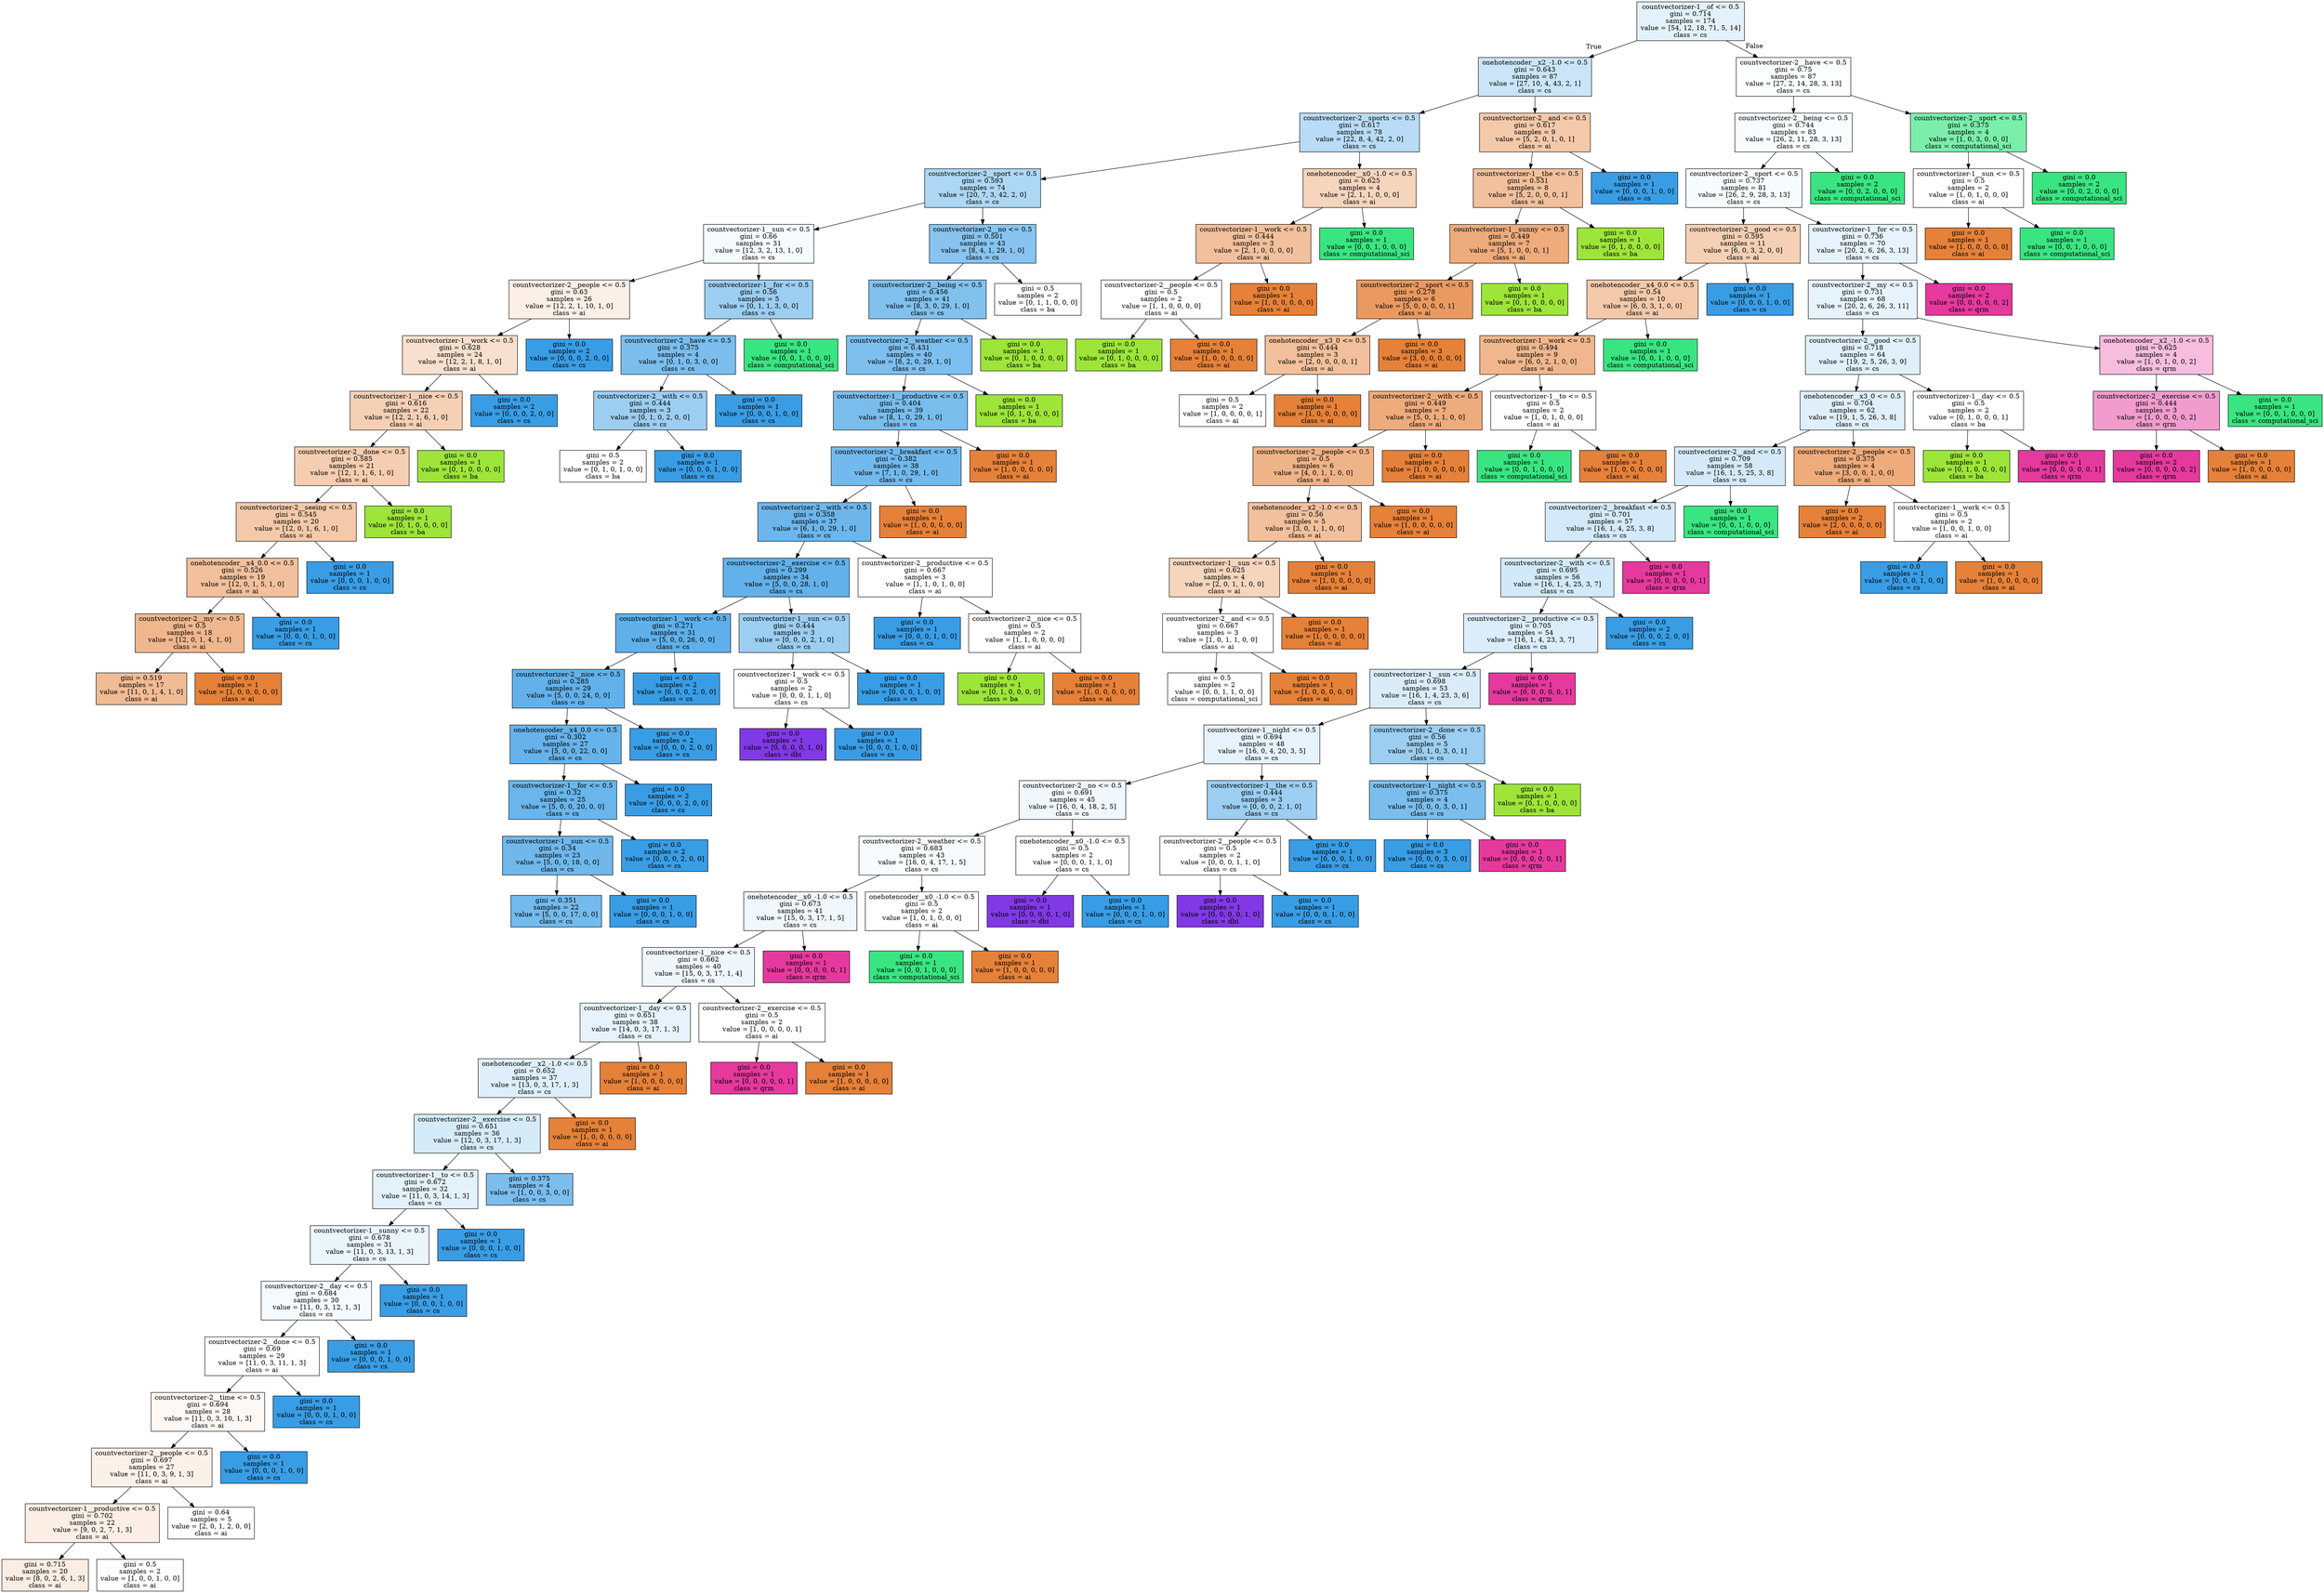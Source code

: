 digraph Tree {
node [shape=box, style="filled", color="black"] ;
0 [label="countvectorizer-1__of <= 0.5\ngini = 0.714\nsamples = 174\nvalue = [54, 12, 18, 71, 5, 14]\nclass = cs", fillcolor="#e3f1fb"] ;
1 [label="onehotencoder__x2_-1.0 <= 0.5\ngini = 0.643\nsamples = 87\nvalue = [27, 10, 4, 43, 2, 1]\nclass = cs", fillcolor="#cae5f8"] ;
0 -> 1 [labeldistance=2.5, labelangle=45, headlabel="True"] ;
2 [label="countvectorizer-2__sports <= 0.5\ngini = 0.617\nsamples = 78\nvalue = [22, 8, 4, 42, 2, 0]\nclass = cs", fillcolor="#b8dcf6"] ;
1 -> 2 ;
3 [label="countvectorizer-2__sport <= 0.5\ngini = 0.593\nsamples = 74\nvalue = [20, 7, 3, 42, 2, 0]\nclass = cs", fillcolor="#aed7f4"] ;
2 -> 3 ;
4 [label="countvectorizer-1__sun <= 0.5\ngini = 0.66\nsamples = 31\nvalue = [12, 3, 2, 13, 1, 0]\nclass = cs", fillcolor="#f5fafe"] ;
3 -> 4 ;
5 [label="countvectorizer-2__people <= 0.5\ngini = 0.63\nsamples = 26\nvalue = [12, 2, 1, 10, 1, 0]\nclass = ai", fillcolor="#fcefe6"] ;
4 -> 5 ;
6 [label="countvectorizer-1__work <= 0.5\ngini = 0.628\nsamples = 24\nvalue = [12, 2, 1, 8, 1, 0]\nclass = ai", fillcolor="#f8e0ce"] ;
5 -> 6 ;
7 [label="countvectorizer-1__nice <= 0.5\ngini = 0.616\nsamples = 22\nvalue = [12, 2, 1, 6, 1, 0]\nclass = ai", fillcolor="#f5d0b5"] ;
6 -> 7 ;
8 [label="countvectorizer-2__done <= 0.5\ngini = 0.585\nsamples = 21\nvalue = [12, 1, 1, 6, 1, 0]\nclass = ai", fillcolor="#f5cdb0"] ;
7 -> 8 ;
9 [label="countvectorizer-2__seeing <= 0.5\ngini = 0.545\nsamples = 20\nvalue = [12, 0, 1, 6, 1, 0]\nclass = ai", fillcolor="#f4c9aa"] ;
8 -> 9 ;
10 [label="onehotencoder__x4_0.0 <= 0.5\ngini = 0.526\nsamples = 19\nvalue = [12, 0, 1, 5, 1, 0]\nclass = ai", fillcolor="#f2c09c"] ;
9 -> 10 ;
11 [label="countvectorizer-2__my <= 0.5\ngini = 0.5\nsamples = 18\nvalue = [12, 0, 1, 4, 1, 0]\nclass = ai", fillcolor="#f0b78e"] ;
10 -> 11 ;
12 [label="gini = 0.519\nsamples = 17\nvalue = [11, 0, 1, 4, 1, 0]\nclass = ai", fillcolor="#f1bb94"] ;
11 -> 12 ;
13 [label="gini = 0.0\nsamples = 1\nvalue = [1, 0, 0, 0, 0, 0]\nclass = ai", fillcolor="#e58139"] ;
11 -> 13 ;
14 [label="gini = 0.0\nsamples = 1\nvalue = [0, 0, 0, 1, 0, 0]\nclass = cs", fillcolor="#399de5"] ;
10 -> 14 ;
15 [label="gini = 0.0\nsamples = 1\nvalue = [0, 0, 0, 1, 0, 0]\nclass = cs", fillcolor="#399de5"] ;
9 -> 15 ;
16 [label="gini = 0.0\nsamples = 1\nvalue = [0, 1, 0, 0, 0, 0]\nclass = ba", fillcolor="#9de539"] ;
8 -> 16 ;
17 [label="gini = 0.0\nsamples = 1\nvalue = [0, 1, 0, 0, 0, 0]\nclass = ba", fillcolor="#9de539"] ;
7 -> 17 ;
18 [label="gini = 0.0\nsamples = 2\nvalue = [0, 0, 0, 2, 0, 0]\nclass = cs", fillcolor="#399de5"] ;
6 -> 18 ;
19 [label="gini = 0.0\nsamples = 2\nvalue = [0, 0, 0, 2, 0, 0]\nclass = cs", fillcolor="#399de5"] ;
5 -> 19 ;
20 [label="countvectorizer-1__for <= 0.5\ngini = 0.56\nsamples = 5\nvalue = [0, 1, 1, 3, 0, 0]\nclass = cs", fillcolor="#9ccef2"] ;
4 -> 20 ;
21 [label="countvectorizer-2__have <= 0.5\ngini = 0.375\nsamples = 4\nvalue = [0, 1, 0, 3, 0, 0]\nclass = cs", fillcolor="#7bbeee"] ;
20 -> 21 ;
22 [label="countvectorizer-2__with <= 0.5\ngini = 0.444\nsamples = 3\nvalue = [0, 1, 0, 2, 0, 0]\nclass = cs", fillcolor="#9ccef2"] ;
21 -> 22 ;
23 [label="gini = 0.5\nsamples = 2\nvalue = [0, 1, 0, 1, 0, 0]\nclass = ba", fillcolor="#ffffff"] ;
22 -> 23 ;
24 [label="gini = 0.0\nsamples = 1\nvalue = [0, 0, 0, 1, 0, 0]\nclass = cs", fillcolor="#399de5"] ;
22 -> 24 ;
25 [label="gini = 0.0\nsamples = 1\nvalue = [0, 0, 0, 1, 0, 0]\nclass = cs", fillcolor="#399de5"] ;
21 -> 25 ;
26 [label="gini = 0.0\nsamples = 1\nvalue = [0, 0, 1, 0, 0, 0]\nclass = computational_sci", fillcolor="#39e581"] ;
20 -> 26 ;
27 [label="countvectorizer-2__no <= 0.5\ngini = 0.501\nsamples = 43\nvalue = [8, 4, 1, 29, 1, 0]\nclass = cs", fillcolor="#88c4ef"] ;
3 -> 27 ;
28 [label="countvectorizer-2__being <= 0.5\ngini = 0.456\nsamples = 41\nvalue = [8, 3, 0, 29, 1, 0]\nclass = cs", fillcolor="#81c1ee"] ;
27 -> 28 ;
29 [label="countvectorizer-2__weather <= 0.5\ngini = 0.431\nsamples = 40\nvalue = [8, 2, 0, 29, 1, 0]\nclass = cs", fillcolor="#7dbfee"] ;
28 -> 29 ;
30 [label="countvectorizer-1__productive <= 0.5\ngini = 0.404\nsamples = 39\nvalue = [8, 1, 0, 29, 1, 0]\nclass = cs", fillcolor="#79bded"] ;
29 -> 30 ;
31 [label="countvectorizer-2__breakfast <= 0.5\ngini = 0.382\nsamples = 38\nvalue = [7, 1, 0, 29, 1, 0]\nclass = cs", fillcolor="#72b9ed"] ;
30 -> 31 ;
32 [label="countvectorizer-2__with <= 0.5\ngini = 0.358\nsamples = 37\nvalue = [6, 1, 0, 29, 1, 0]\nclass = cs", fillcolor="#6cb6ec"] ;
31 -> 32 ;
33 [label="countvectorizer-2__exercise <= 0.5\ngini = 0.299\nsamples = 34\nvalue = [5, 0, 0, 28, 1, 0]\nclass = cs", fillcolor="#62b1ea"] ;
32 -> 33 ;
34 [label="countvectorizer-1__work <= 0.5\ngini = 0.271\nsamples = 31\nvalue = [5, 0, 0, 26, 0, 0]\nclass = cs", fillcolor="#5fb0ea"] ;
33 -> 34 ;
35 [label="countvectorizer-2__nice <= 0.5\ngini = 0.285\nsamples = 29\nvalue = [5, 0, 0, 24, 0, 0]\nclass = cs", fillcolor="#62b1ea"] ;
34 -> 35 ;
36 [label="onehotencoder__x4_0.0 <= 0.5\ngini = 0.302\nsamples = 27\nvalue = [5, 0, 0, 22, 0, 0]\nclass = cs", fillcolor="#66b3eb"] ;
35 -> 36 ;
37 [label="countvectorizer-1__for <= 0.5\ngini = 0.32\nsamples = 25\nvalue = [5, 0, 0, 20, 0, 0]\nclass = cs", fillcolor="#6ab6ec"] ;
36 -> 37 ;
38 [label="countvectorizer-1__sun <= 0.5\ngini = 0.34\nsamples = 23\nvalue = [5, 0, 0, 18, 0, 0]\nclass = cs", fillcolor="#70b8ec"] ;
37 -> 38 ;
39 [label="gini = 0.351\nsamples = 22\nvalue = [5, 0, 0, 17, 0, 0]\nclass = cs", fillcolor="#73baed"] ;
38 -> 39 ;
40 [label="gini = 0.0\nsamples = 1\nvalue = [0, 0, 0, 1, 0, 0]\nclass = cs", fillcolor="#399de5"] ;
38 -> 40 ;
41 [label="gini = 0.0\nsamples = 2\nvalue = [0, 0, 0, 2, 0, 0]\nclass = cs", fillcolor="#399de5"] ;
37 -> 41 ;
42 [label="gini = 0.0\nsamples = 2\nvalue = [0, 0, 0, 2, 0, 0]\nclass = cs", fillcolor="#399de5"] ;
36 -> 42 ;
43 [label="gini = 0.0\nsamples = 2\nvalue = [0, 0, 0, 2, 0, 0]\nclass = cs", fillcolor="#399de5"] ;
35 -> 43 ;
44 [label="gini = 0.0\nsamples = 2\nvalue = [0, 0, 0, 2, 0, 0]\nclass = cs", fillcolor="#399de5"] ;
34 -> 44 ;
45 [label="countvectorizer-1__sun <= 0.5\ngini = 0.444\nsamples = 3\nvalue = [0, 0, 0, 2, 1, 0]\nclass = cs", fillcolor="#9ccef2"] ;
33 -> 45 ;
46 [label="countvectorizer-1__work <= 0.5\ngini = 0.5\nsamples = 2\nvalue = [0, 0, 0, 1, 1, 0]\nclass = cs", fillcolor="#ffffff"] ;
45 -> 46 ;
47 [label="gini = 0.0\nsamples = 1\nvalue = [0, 0, 0, 0, 1, 0]\nclass = dbi", fillcolor="#8139e5"] ;
46 -> 47 ;
48 [label="gini = 0.0\nsamples = 1\nvalue = [0, 0, 0, 1, 0, 0]\nclass = cs", fillcolor="#399de5"] ;
46 -> 48 ;
49 [label="gini = 0.0\nsamples = 1\nvalue = [0, 0, 0, 1, 0, 0]\nclass = cs", fillcolor="#399de5"] ;
45 -> 49 ;
50 [label="countvectorizer-2__productive <= 0.5\ngini = 0.667\nsamples = 3\nvalue = [1, 1, 0, 1, 0, 0]\nclass = ai", fillcolor="#ffffff"] ;
32 -> 50 ;
51 [label="gini = 0.0\nsamples = 1\nvalue = [0, 0, 0, 1, 0, 0]\nclass = cs", fillcolor="#399de5"] ;
50 -> 51 ;
52 [label="countvectorizer-2__nice <= 0.5\ngini = 0.5\nsamples = 2\nvalue = [1, 1, 0, 0, 0, 0]\nclass = ai", fillcolor="#ffffff"] ;
50 -> 52 ;
53 [label="gini = 0.0\nsamples = 1\nvalue = [0, 1, 0, 0, 0, 0]\nclass = ba", fillcolor="#9de539"] ;
52 -> 53 ;
54 [label="gini = 0.0\nsamples = 1\nvalue = [1, 0, 0, 0, 0, 0]\nclass = ai", fillcolor="#e58139"] ;
52 -> 54 ;
55 [label="gini = 0.0\nsamples = 1\nvalue = [1, 0, 0, 0, 0, 0]\nclass = ai", fillcolor="#e58139"] ;
31 -> 55 ;
56 [label="gini = 0.0\nsamples = 1\nvalue = [1, 0, 0, 0, 0, 0]\nclass = ai", fillcolor="#e58139"] ;
30 -> 56 ;
57 [label="gini = 0.0\nsamples = 1\nvalue = [0, 1, 0, 0, 0, 0]\nclass = ba", fillcolor="#9de539"] ;
29 -> 57 ;
58 [label="gini = 0.0\nsamples = 1\nvalue = [0, 1, 0, 0, 0, 0]\nclass = ba", fillcolor="#9de539"] ;
28 -> 58 ;
59 [label="gini = 0.5\nsamples = 2\nvalue = [0, 1, 1, 0, 0, 0]\nclass = ba", fillcolor="#ffffff"] ;
27 -> 59 ;
60 [label="onehotencoder__x0_-1.0 <= 0.5\ngini = 0.625\nsamples = 4\nvalue = [2, 1, 1, 0, 0, 0]\nclass = ai", fillcolor="#f6d5bd"] ;
2 -> 60 ;
61 [label="countvectorizer-1__work <= 0.5\ngini = 0.444\nsamples = 3\nvalue = [2, 1, 0, 0, 0, 0]\nclass = ai", fillcolor="#f2c09c"] ;
60 -> 61 ;
62 [label="countvectorizer-2__people <= 0.5\ngini = 0.5\nsamples = 2\nvalue = [1, 1, 0, 0, 0, 0]\nclass = ai", fillcolor="#ffffff"] ;
61 -> 62 ;
63 [label="gini = 0.0\nsamples = 1\nvalue = [0, 1, 0, 0, 0, 0]\nclass = ba", fillcolor="#9de539"] ;
62 -> 63 ;
64 [label="gini = 0.0\nsamples = 1\nvalue = [1, 0, 0, 0, 0, 0]\nclass = ai", fillcolor="#e58139"] ;
62 -> 64 ;
65 [label="gini = 0.0\nsamples = 1\nvalue = [1, 0, 0, 0, 0, 0]\nclass = ai", fillcolor="#e58139"] ;
61 -> 65 ;
66 [label="gini = 0.0\nsamples = 1\nvalue = [0, 0, 1, 0, 0, 0]\nclass = computational_sci", fillcolor="#39e581"] ;
60 -> 66 ;
67 [label="countvectorizer-2__and <= 0.5\ngini = 0.617\nsamples = 9\nvalue = [5, 2, 0, 1, 0, 1]\nclass = ai", fillcolor="#f4c9aa"] ;
1 -> 67 ;
68 [label="countvectorizer-1__the <= 0.5\ngini = 0.531\nsamples = 8\nvalue = [5, 2, 0, 0, 0, 1]\nclass = ai", fillcolor="#f2c09c"] ;
67 -> 68 ;
69 [label="countvectorizer-1__sunny <= 0.5\ngini = 0.449\nsamples = 7\nvalue = [5, 1, 0, 0, 0, 1]\nclass = ai", fillcolor="#eeab7b"] ;
68 -> 69 ;
70 [label="countvectorizer-2__sport <= 0.5\ngini = 0.278\nsamples = 6\nvalue = [5, 0, 0, 0, 0, 1]\nclass = ai", fillcolor="#ea9a61"] ;
69 -> 70 ;
71 [label="onehotencoder__x3_0 <= 0.5\ngini = 0.444\nsamples = 3\nvalue = [2, 0, 0, 0, 0, 1]\nclass = ai", fillcolor="#f2c09c"] ;
70 -> 71 ;
72 [label="gini = 0.5\nsamples = 2\nvalue = [1, 0, 0, 0, 0, 1]\nclass = ai", fillcolor="#ffffff"] ;
71 -> 72 ;
73 [label="gini = 0.0\nsamples = 1\nvalue = [1, 0, 0, 0, 0, 0]\nclass = ai", fillcolor="#e58139"] ;
71 -> 73 ;
74 [label="gini = 0.0\nsamples = 3\nvalue = [3, 0, 0, 0, 0, 0]\nclass = ai", fillcolor="#e58139"] ;
70 -> 74 ;
75 [label="gini = 0.0\nsamples = 1\nvalue = [0, 1, 0, 0, 0, 0]\nclass = ba", fillcolor="#9de539"] ;
69 -> 75 ;
76 [label="gini = 0.0\nsamples = 1\nvalue = [0, 1, 0, 0, 0, 0]\nclass = ba", fillcolor="#9de539"] ;
68 -> 76 ;
77 [label="gini = 0.0\nsamples = 1\nvalue = [0, 0, 0, 1, 0, 0]\nclass = cs", fillcolor="#399de5"] ;
67 -> 77 ;
78 [label="countvectorizer-2__have <= 0.5\ngini = 0.75\nsamples = 87\nvalue = [27, 2, 14, 28, 3, 13]\nclass = cs", fillcolor="#fcfdff"] ;
0 -> 78 [labeldistance=2.5, labelangle=-45, headlabel="False"] ;
79 [label="countvectorizer-2__being <= 0.5\ngini = 0.744\nsamples = 83\nvalue = [26, 2, 11, 28, 3, 13]\nclass = cs", fillcolor="#f8fcfe"] ;
78 -> 79 ;
80 [label="countvectorizer-2__sport <= 0.5\ngini = 0.737\nsamples = 81\nvalue = [26, 2, 9, 28, 3, 13]\nclass = cs", fillcolor="#f8fbfe"] ;
79 -> 80 ;
81 [label="countvectorizer-2__good <= 0.5\ngini = 0.595\nsamples = 11\nvalue = [6, 0, 3, 2, 0, 0]\nclass = ai", fillcolor="#f5d0b5"] ;
80 -> 81 ;
82 [label="onehotencoder__x4_0.0 <= 0.5\ngini = 0.54\nsamples = 10\nvalue = [6, 0, 3, 1, 0, 0]\nclass = ai", fillcolor="#f4c9aa"] ;
81 -> 82 ;
83 [label="countvectorizer-1__work <= 0.5\ngini = 0.494\nsamples = 9\nvalue = [6, 0, 2, 1, 0, 0]\nclass = ai", fillcolor="#f0b78e"] ;
82 -> 83 ;
84 [label="countvectorizer-2__with <= 0.5\ngini = 0.449\nsamples = 7\nvalue = [5, 0, 1, 1, 0, 0]\nclass = ai", fillcolor="#eeab7b"] ;
83 -> 84 ;
85 [label="countvectorizer-2__people <= 0.5\ngini = 0.5\nsamples = 6\nvalue = [4, 0, 1, 1, 0, 0]\nclass = ai", fillcolor="#efb388"] ;
84 -> 85 ;
86 [label="onehotencoder__x2_-1.0 <= 0.5\ngini = 0.56\nsamples = 5\nvalue = [3, 0, 1, 1, 0, 0]\nclass = ai", fillcolor="#f2c09c"] ;
85 -> 86 ;
87 [label="countvectorizer-1__sun <= 0.5\ngini = 0.625\nsamples = 4\nvalue = [2, 0, 1, 1, 0, 0]\nclass = ai", fillcolor="#f6d5bd"] ;
86 -> 87 ;
88 [label="countvectorizer-2__and <= 0.5\ngini = 0.667\nsamples = 3\nvalue = [1, 0, 1, 1, 0, 0]\nclass = ai", fillcolor="#ffffff"] ;
87 -> 88 ;
89 [label="gini = 0.5\nsamples = 2\nvalue = [0, 0, 1, 1, 0, 0]\nclass = computational_sci", fillcolor="#ffffff"] ;
88 -> 89 ;
90 [label="gini = 0.0\nsamples = 1\nvalue = [1, 0, 0, 0, 0, 0]\nclass = ai", fillcolor="#e58139"] ;
88 -> 90 ;
91 [label="gini = 0.0\nsamples = 1\nvalue = [1, 0, 0, 0, 0, 0]\nclass = ai", fillcolor="#e58139"] ;
87 -> 91 ;
92 [label="gini = 0.0\nsamples = 1\nvalue = [1, 0, 0, 0, 0, 0]\nclass = ai", fillcolor="#e58139"] ;
86 -> 92 ;
93 [label="gini = 0.0\nsamples = 1\nvalue = [1, 0, 0, 0, 0, 0]\nclass = ai", fillcolor="#e58139"] ;
85 -> 93 ;
94 [label="gini = 0.0\nsamples = 1\nvalue = [1, 0, 0, 0, 0, 0]\nclass = ai", fillcolor="#e58139"] ;
84 -> 94 ;
95 [label="countvectorizer-1__to <= 0.5\ngini = 0.5\nsamples = 2\nvalue = [1, 0, 1, 0, 0, 0]\nclass = ai", fillcolor="#ffffff"] ;
83 -> 95 ;
96 [label="gini = 0.0\nsamples = 1\nvalue = [0, 0, 1, 0, 0, 0]\nclass = computational_sci", fillcolor="#39e581"] ;
95 -> 96 ;
97 [label="gini = 0.0\nsamples = 1\nvalue = [1, 0, 0, 0, 0, 0]\nclass = ai", fillcolor="#e58139"] ;
95 -> 97 ;
98 [label="gini = 0.0\nsamples = 1\nvalue = [0, 0, 1, 0, 0, 0]\nclass = computational_sci", fillcolor="#39e581"] ;
82 -> 98 ;
99 [label="gini = 0.0\nsamples = 1\nvalue = [0, 0, 0, 1, 0, 0]\nclass = cs", fillcolor="#399de5"] ;
81 -> 99 ;
100 [label="countvectorizer-1__for <= 0.5\ngini = 0.736\nsamples = 70\nvalue = [20, 2, 6, 26, 3, 13]\nclass = cs", fillcolor="#e7f3fc"] ;
80 -> 100 ;
101 [label="countvectorizer-2__my <= 0.5\ngini = 0.731\nsamples = 68\nvalue = [20, 2, 6, 26, 3, 11]\nclass = cs", fillcolor="#e6f3fc"] ;
100 -> 101 ;
102 [label="countvectorizer-2__good <= 0.5\ngini = 0.718\nsamples = 64\nvalue = [19, 2, 5, 26, 3, 9]\nclass = cs", fillcolor="#e0f0fb"] ;
101 -> 102 ;
103 [label="onehotencoder__x3_0 <= 0.5\ngini = 0.704\nsamples = 62\nvalue = [19, 1, 5, 26, 3, 8]\nclass = cs", fillcolor="#dfeffb"] ;
102 -> 103 ;
104 [label="countvectorizer-2__and <= 0.5\ngini = 0.709\nsamples = 58\nvalue = [16, 1, 5, 25, 3, 8]\nclass = cs", fillcolor="#d5eaf9"] ;
103 -> 104 ;
105 [label="countvectorizer-2__breakfast <= 0.5\ngini = 0.701\nsamples = 57\nvalue = [16, 1, 4, 25, 3, 8]\nclass = cs", fillcolor="#d4e9f9"] ;
104 -> 105 ;
106 [label="countvectorizer-2__with <= 0.5\ngini = 0.695\nsamples = 56\nvalue = [16, 1, 4, 25, 3, 7]\nclass = cs", fillcolor="#d2e9f9"] ;
105 -> 106 ;
107 [label="countvectorizer-2__productive <= 0.5\ngini = 0.705\nsamples = 54\nvalue = [16, 1, 4, 23, 3, 7]\nclass = cs", fillcolor="#dbedfa"] ;
106 -> 107 ;
108 [label="countvectorizer-1__sun <= 0.5\ngini = 0.698\nsamples = 53\nvalue = [16, 1, 4, 23, 3, 6]\nclass = cs", fillcolor="#daecfa"] ;
107 -> 108 ;
109 [label="countvectorizer-1__night <= 0.5\ngini = 0.694\nsamples = 48\nvalue = [16, 0, 4, 20, 3, 5]\nclass = cs", fillcolor="#e6f3fc"] ;
108 -> 109 ;
110 [label="countvectorizer-2__no <= 0.5\ngini = 0.691\nsamples = 45\nvalue = [16, 0, 4, 18, 2, 5]\nclass = cs", fillcolor="#f1f8fd"] ;
109 -> 110 ;
111 [label="countvectorizer-2__weather <= 0.5\ngini = 0.683\nsamples = 43\nvalue = [16, 0, 4, 17, 1, 5]\nclass = cs", fillcolor="#f8fbfe"] ;
110 -> 111 ;
112 [label="onehotencoder__x0_-1.0 <= 0.5\ngini = 0.673\nsamples = 41\nvalue = [15, 0, 3, 17, 1, 5]\nclass = cs", fillcolor="#f0f7fd"] ;
111 -> 112 ;
113 [label="countvectorizer-1__nice <= 0.5\ngini = 0.662\nsamples = 40\nvalue = [15, 0, 3, 17, 1, 4]\nclass = cs", fillcolor="#eff7fd"] ;
112 -> 113 ;
114 [label="countvectorizer-1__day <= 0.5\ngini = 0.651\nsamples = 38\nvalue = [14, 0, 3, 17, 1, 3]\nclass = cs", fillcolor="#e6f3fc"] ;
113 -> 114 ;
115 [label="onehotencoder__x2_-1.0 <= 0.5\ngini = 0.652\nsamples = 37\nvalue = [13, 0, 3, 17, 1, 3]\nclass = cs", fillcolor="#deeffb"] ;
114 -> 115 ;
116 [label="countvectorizer-2__exercise <= 0.5\ngini = 0.651\nsamples = 36\nvalue = [12, 0, 3, 17, 1, 3]\nclass = cs", fillcolor="#d6ebfa"] ;
115 -> 116 ;
117 [label="countvectorizer-1__to <= 0.5\ngini = 0.672\nsamples = 32\nvalue = [11, 0, 3, 14, 1, 3]\nclass = cs", fillcolor="#e3f1fb"] ;
116 -> 117 ;
118 [label="countvectorizer-1__sunny <= 0.5\ngini = 0.678\nsamples = 31\nvalue = [11, 0, 3, 13, 1, 3]\nclass = cs", fillcolor="#ebf5fc"] ;
117 -> 118 ;
119 [label="countvectorizer-2__day <= 0.5\ngini = 0.684\nsamples = 30\nvalue = [11, 0, 3, 12, 1, 3]\nclass = cs", fillcolor="#f5fafe"] ;
118 -> 119 ;
120 [label="countvectorizer-2__done <= 0.5\ngini = 0.69\nsamples = 29\nvalue = [11, 0, 3, 11, 1, 3]\nclass = ai", fillcolor="#ffffff"] ;
119 -> 120 ;
121 [label="countvectorizer-2__time <= 0.5\ngini = 0.694\nsamples = 28\nvalue = [11, 0, 3, 10, 1, 3]\nclass = ai", fillcolor="#fef8f4"] ;
120 -> 121 ;
122 [label="countvectorizer-2__people <= 0.5\ngini = 0.697\nsamples = 27\nvalue = [11, 0, 3, 9, 1, 3]\nclass = ai", fillcolor="#fcf1e9"] ;
121 -> 122 ;
123 [label="countvectorizer-1__productive <= 0.5\ngini = 0.702\nsamples = 22\nvalue = [9, 0, 2, 7, 1, 3]\nclass = ai", fillcolor="#fceee5"] ;
122 -> 123 ;
124 [label="gini = 0.715\nsamples = 20\nvalue = [8, 0, 2, 6, 1, 3]\nclass = ai", fillcolor="#fbede3"] ;
123 -> 124 ;
125 [label="gini = 0.5\nsamples = 2\nvalue = [1, 0, 0, 1, 0, 0]\nclass = ai", fillcolor="#ffffff"] ;
123 -> 125 ;
126 [label="gini = 0.64\nsamples = 5\nvalue = [2, 0, 1, 2, 0, 0]\nclass = ai", fillcolor="#ffffff"] ;
122 -> 126 ;
127 [label="gini = 0.0\nsamples = 1\nvalue = [0, 0, 0, 1, 0, 0]\nclass = cs", fillcolor="#399de5"] ;
121 -> 127 ;
128 [label="gini = 0.0\nsamples = 1\nvalue = [0, 0, 0, 1, 0, 0]\nclass = cs", fillcolor="#399de5"] ;
120 -> 128 ;
129 [label="gini = 0.0\nsamples = 1\nvalue = [0, 0, 0, 1, 0, 0]\nclass = cs", fillcolor="#399de5"] ;
119 -> 129 ;
130 [label="gini = 0.0\nsamples = 1\nvalue = [0, 0, 0, 1, 0, 0]\nclass = cs", fillcolor="#399de5"] ;
118 -> 130 ;
131 [label="gini = 0.0\nsamples = 1\nvalue = [0, 0, 0, 1, 0, 0]\nclass = cs", fillcolor="#399de5"] ;
117 -> 131 ;
132 [label="gini = 0.375\nsamples = 4\nvalue = [1, 0, 0, 3, 0, 0]\nclass = cs", fillcolor="#7bbeee"] ;
116 -> 132 ;
133 [label="gini = 0.0\nsamples = 1\nvalue = [1, 0, 0, 0, 0, 0]\nclass = ai", fillcolor="#e58139"] ;
115 -> 133 ;
134 [label="gini = 0.0\nsamples = 1\nvalue = [1, 0, 0, 0, 0, 0]\nclass = ai", fillcolor="#e58139"] ;
114 -> 134 ;
135 [label="countvectorizer-2__exercise <= 0.5\ngini = 0.5\nsamples = 2\nvalue = [1, 0, 0, 0, 0, 1]\nclass = ai", fillcolor="#ffffff"] ;
113 -> 135 ;
136 [label="gini = 0.0\nsamples = 1\nvalue = [0, 0, 0, 0, 0, 1]\nclass = qrm", fillcolor="#e5399d"] ;
135 -> 136 ;
137 [label="gini = 0.0\nsamples = 1\nvalue = [1, 0, 0, 0, 0, 0]\nclass = ai", fillcolor="#e58139"] ;
135 -> 137 ;
138 [label="gini = 0.0\nsamples = 1\nvalue = [0, 0, 0, 0, 0, 1]\nclass = qrm", fillcolor="#e5399d"] ;
112 -> 138 ;
139 [label="onehotencoder__x0_-1.0 <= 0.5\ngini = 0.5\nsamples = 2\nvalue = [1, 0, 1, 0, 0, 0]\nclass = ai", fillcolor="#ffffff"] ;
111 -> 139 ;
140 [label="gini = 0.0\nsamples = 1\nvalue = [0, 0, 1, 0, 0, 0]\nclass = computational_sci", fillcolor="#39e581"] ;
139 -> 140 ;
141 [label="gini = 0.0\nsamples = 1\nvalue = [1, 0, 0, 0, 0, 0]\nclass = ai", fillcolor="#e58139"] ;
139 -> 141 ;
142 [label="onehotencoder__x0_-1.0 <= 0.5\ngini = 0.5\nsamples = 2\nvalue = [0, 0, 0, 1, 1, 0]\nclass = cs", fillcolor="#ffffff"] ;
110 -> 142 ;
143 [label="gini = 0.0\nsamples = 1\nvalue = [0, 0, 0, 0, 1, 0]\nclass = dbi", fillcolor="#8139e5"] ;
142 -> 143 ;
144 [label="gini = 0.0\nsamples = 1\nvalue = [0, 0, 0, 1, 0, 0]\nclass = cs", fillcolor="#399de5"] ;
142 -> 144 ;
145 [label="countvectorizer-1__the <= 0.5\ngini = 0.444\nsamples = 3\nvalue = [0, 0, 0, 2, 1, 0]\nclass = cs", fillcolor="#9ccef2"] ;
109 -> 145 ;
146 [label="countvectorizer-2__people <= 0.5\ngini = 0.5\nsamples = 2\nvalue = [0, 0, 0, 1, 1, 0]\nclass = cs", fillcolor="#ffffff"] ;
145 -> 146 ;
147 [label="gini = 0.0\nsamples = 1\nvalue = [0, 0, 0, 0, 1, 0]\nclass = dbi", fillcolor="#8139e5"] ;
146 -> 147 ;
148 [label="gini = 0.0\nsamples = 1\nvalue = [0, 0, 0, 1, 0, 0]\nclass = cs", fillcolor="#399de5"] ;
146 -> 148 ;
149 [label="gini = 0.0\nsamples = 1\nvalue = [0, 0, 0, 1, 0, 0]\nclass = cs", fillcolor="#399de5"] ;
145 -> 149 ;
150 [label="countvectorizer-2__done <= 0.5\ngini = 0.56\nsamples = 5\nvalue = [0, 1, 0, 3, 0, 1]\nclass = cs", fillcolor="#9ccef2"] ;
108 -> 150 ;
151 [label="countvectorizer-1__night <= 0.5\ngini = 0.375\nsamples = 4\nvalue = [0, 0, 0, 3, 0, 1]\nclass = cs", fillcolor="#7bbeee"] ;
150 -> 151 ;
152 [label="gini = 0.0\nsamples = 3\nvalue = [0, 0, 0, 3, 0, 0]\nclass = cs", fillcolor="#399de5"] ;
151 -> 152 ;
153 [label="gini = 0.0\nsamples = 1\nvalue = [0, 0, 0, 0, 0, 1]\nclass = qrm", fillcolor="#e5399d"] ;
151 -> 153 ;
154 [label="gini = 0.0\nsamples = 1\nvalue = [0, 1, 0, 0, 0, 0]\nclass = ba", fillcolor="#9de539"] ;
150 -> 154 ;
155 [label="gini = 0.0\nsamples = 1\nvalue = [0, 0, 0, 0, 0, 1]\nclass = qrm", fillcolor="#e5399d"] ;
107 -> 155 ;
156 [label="gini = 0.0\nsamples = 2\nvalue = [0, 0, 0, 2, 0, 0]\nclass = cs", fillcolor="#399de5"] ;
106 -> 156 ;
157 [label="gini = 0.0\nsamples = 1\nvalue = [0, 0, 0, 0, 0, 1]\nclass = qrm", fillcolor="#e5399d"] ;
105 -> 157 ;
158 [label="gini = 0.0\nsamples = 1\nvalue = [0, 0, 1, 0, 0, 0]\nclass = computational_sci", fillcolor="#39e581"] ;
104 -> 158 ;
159 [label="countvectorizer-2__people <= 0.5\ngini = 0.375\nsamples = 4\nvalue = [3, 0, 0, 1, 0, 0]\nclass = ai", fillcolor="#eeab7b"] ;
103 -> 159 ;
160 [label="gini = 0.0\nsamples = 2\nvalue = [2, 0, 0, 0, 0, 0]\nclass = ai", fillcolor="#e58139"] ;
159 -> 160 ;
161 [label="countvectorizer-1__work <= 0.5\ngini = 0.5\nsamples = 2\nvalue = [1, 0, 0, 1, 0, 0]\nclass = ai", fillcolor="#ffffff"] ;
159 -> 161 ;
162 [label="gini = 0.0\nsamples = 1\nvalue = [0, 0, 0, 1, 0, 0]\nclass = cs", fillcolor="#399de5"] ;
161 -> 162 ;
163 [label="gini = 0.0\nsamples = 1\nvalue = [1, 0, 0, 0, 0, 0]\nclass = ai", fillcolor="#e58139"] ;
161 -> 163 ;
164 [label="countvectorizer-1__day <= 0.5\ngini = 0.5\nsamples = 2\nvalue = [0, 1, 0, 0, 0, 1]\nclass = ba", fillcolor="#ffffff"] ;
102 -> 164 ;
165 [label="gini = 0.0\nsamples = 1\nvalue = [0, 1, 0, 0, 0, 0]\nclass = ba", fillcolor="#9de539"] ;
164 -> 165 ;
166 [label="gini = 0.0\nsamples = 1\nvalue = [0, 0, 0, 0, 0, 1]\nclass = qrm", fillcolor="#e5399d"] ;
164 -> 166 ;
167 [label="onehotencoder__x2_-1.0 <= 0.5\ngini = 0.625\nsamples = 4\nvalue = [1, 0, 1, 0, 0, 2]\nclass = qrm", fillcolor="#f6bdde"] ;
101 -> 167 ;
168 [label="countvectorizer-2__exercise <= 0.5\ngini = 0.444\nsamples = 3\nvalue = [1, 0, 0, 0, 0, 2]\nclass = qrm", fillcolor="#f29cce"] ;
167 -> 168 ;
169 [label="gini = 0.0\nsamples = 2\nvalue = [0, 0, 0, 0, 0, 2]\nclass = qrm", fillcolor="#e5399d"] ;
168 -> 169 ;
170 [label="gini = 0.0\nsamples = 1\nvalue = [1, 0, 0, 0, 0, 0]\nclass = ai", fillcolor="#e58139"] ;
168 -> 170 ;
171 [label="gini = 0.0\nsamples = 1\nvalue = [0, 0, 1, 0, 0, 0]\nclass = computational_sci", fillcolor="#39e581"] ;
167 -> 171 ;
172 [label="gini = 0.0\nsamples = 2\nvalue = [0, 0, 0, 0, 0, 2]\nclass = qrm", fillcolor="#e5399d"] ;
100 -> 172 ;
173 [label="gini = 0.0\nsamples = 2\nvalue = [0, 0, 2, 0, 0, 0]\nclass = computational_sci", fillcolor="#39e581"] ;
79 -> 173 ;
174 [label="countvectorizer-2__sport <= 0.5\ngini = 0.375\nsamples = 4\nvalue = [1, 0, 3, 0, 0, 0]\nclass = computational_sci", fillcolor="#7beeab"] ;
78 -> 174 ;
175 [label="countvectorizer-1__sun <= 0.5\ngini = 0.5\nsamples = 2\nvalue = [1, 0, 1, 0, 0, 0]\nclass = ai", fillcolor="#ffffff"] ;
174 -> 175 ;
176 [label="gini = 0.0\nsamples = 1\nvalue = [1, 0, 0, 0, 0, 0]\nclass = ai", fillcolor="#e58139"] ;
175 -> 176 ;
177 [label="gini = 0.0\nsamples = 1\nvalue = [0, 0, 1, 0, 0, 0]\nclass = computational_sci", fillcolor="#39e581"] ;
175 -> 177 ;
178 [label="gini = 0.0\nsamples = 2\nvalue = [0, 0, 2, 0, 0, 0]\nclass = computational_sci", fillcolor="#39e581"] ;
174 -> 178 ;
}